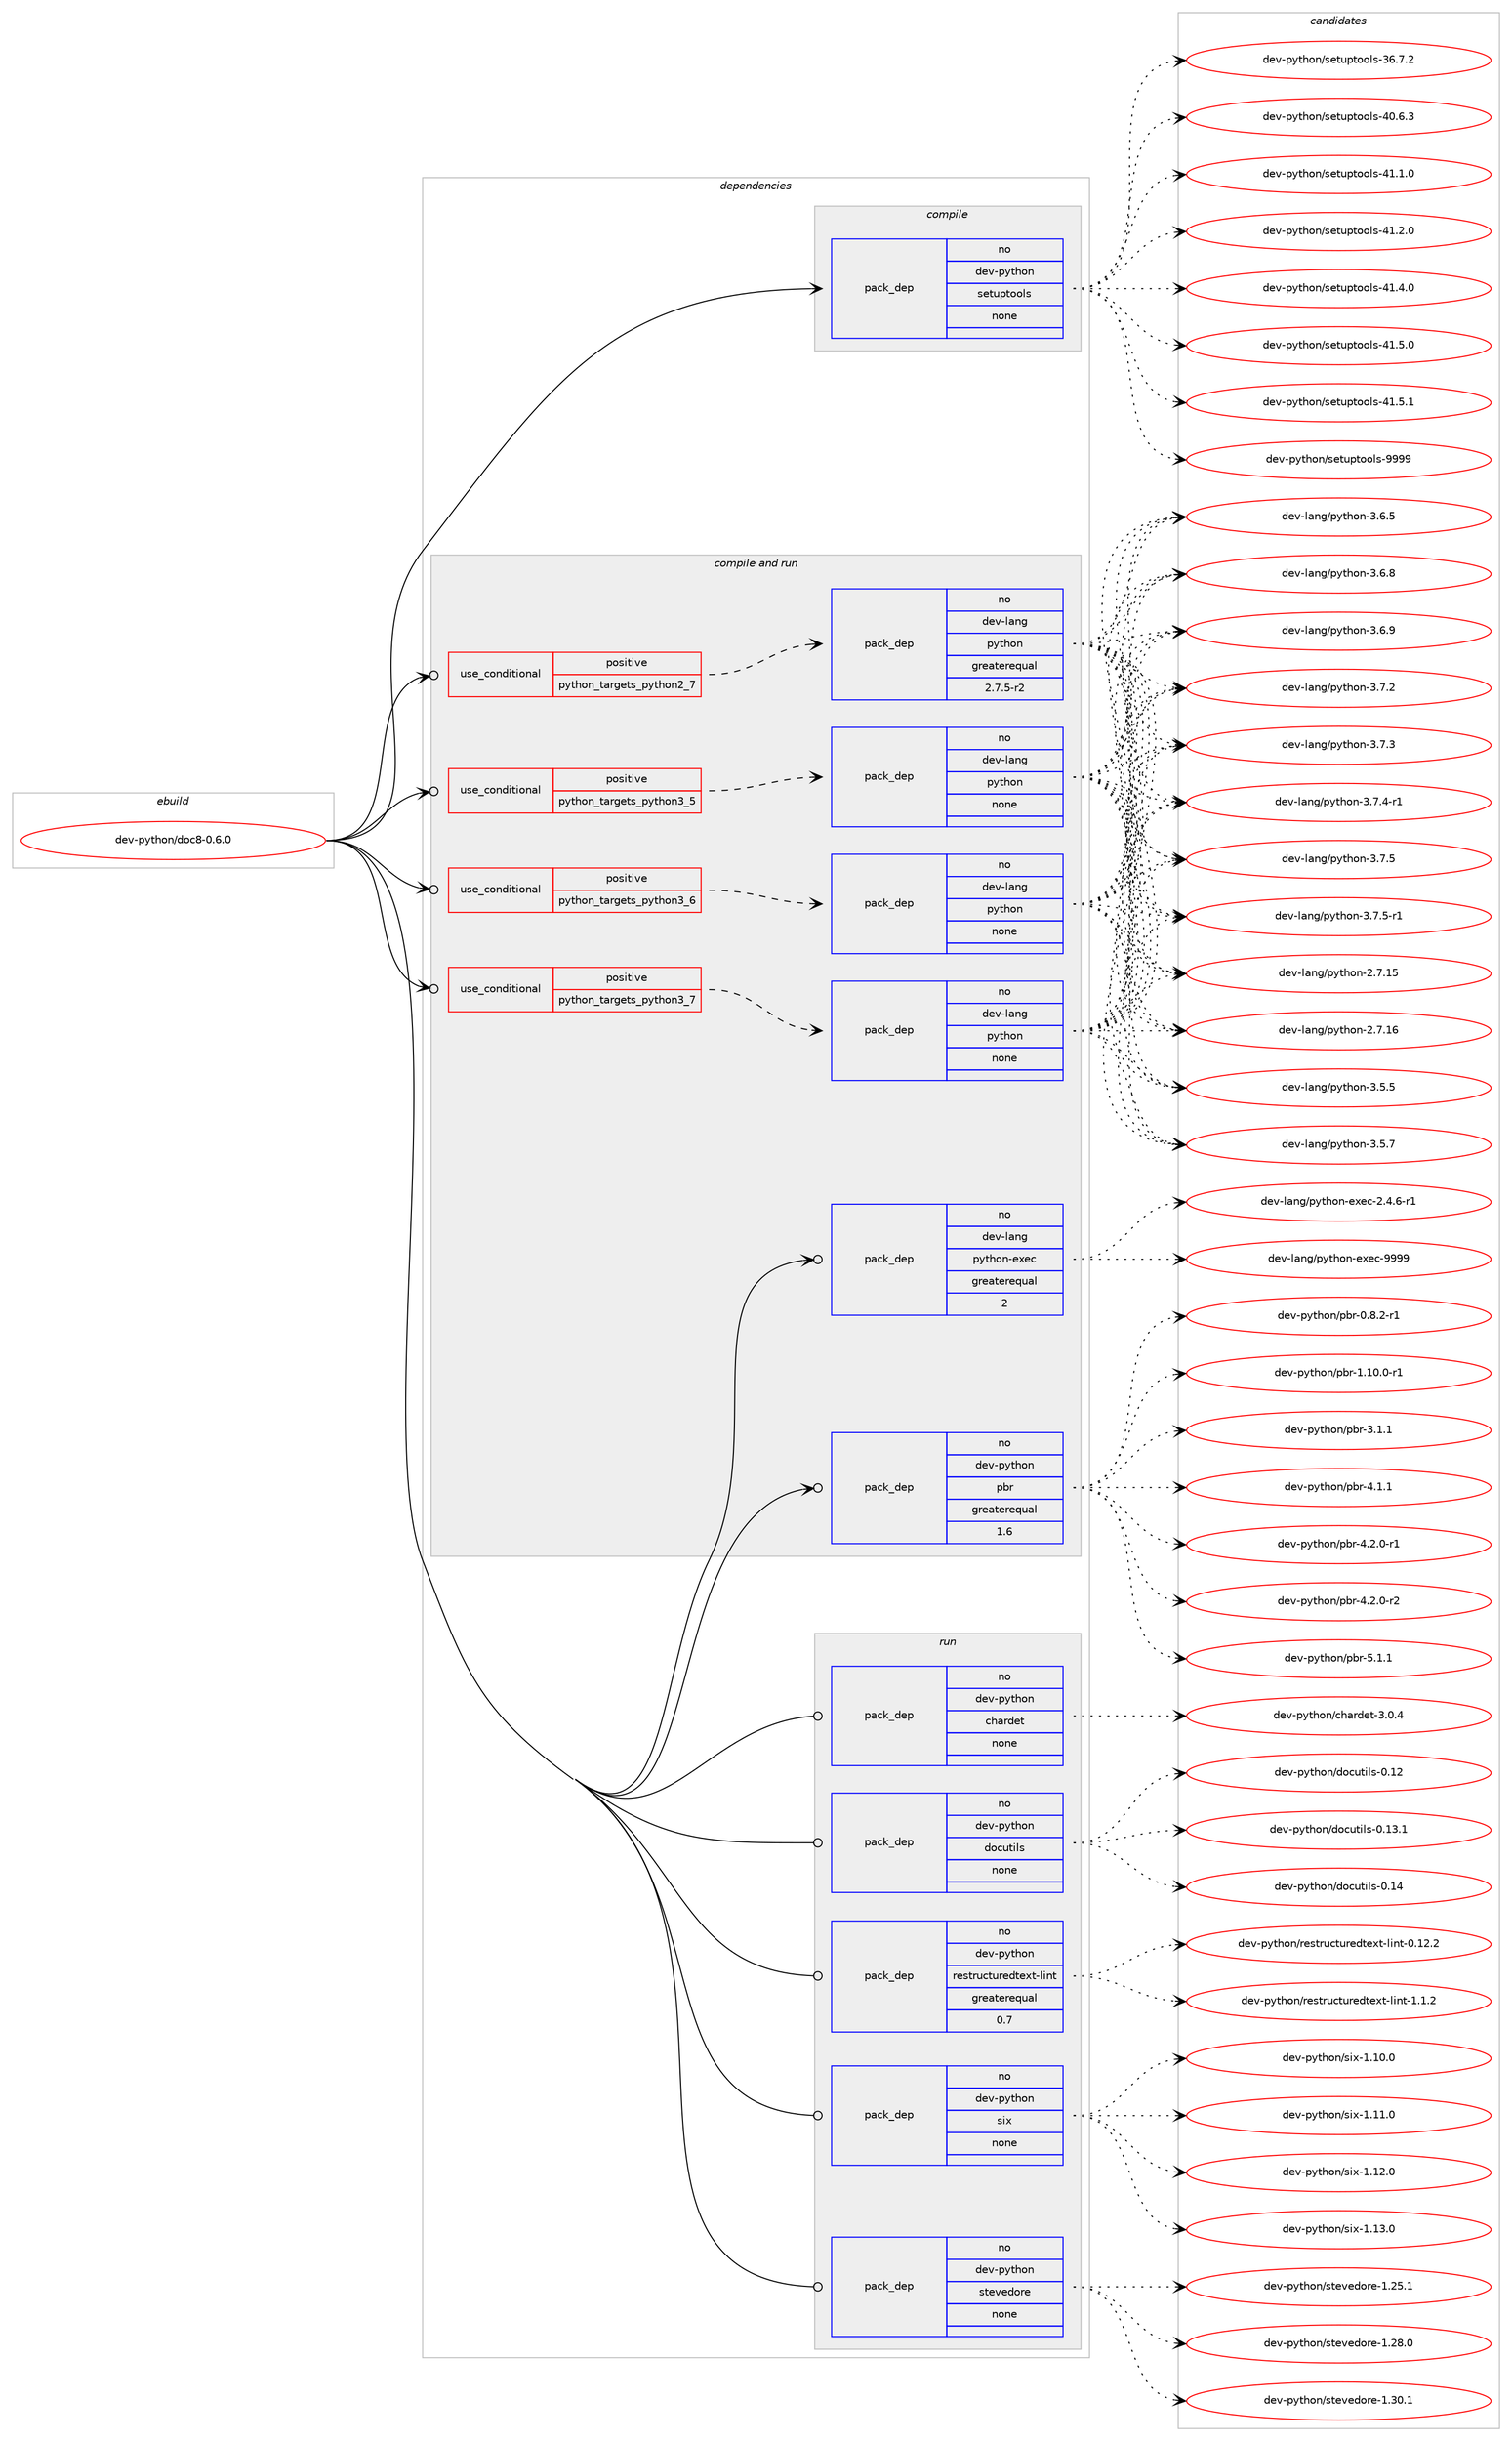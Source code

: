 digraph prolog {

# *************
# Graph options
# *************

newrank=true;
concentrate=true;
compound=true;
graph [rankdir=LR,fontname=Helvetica,fontsize=10,ranksep=1.5];#, ranksep=2.5, nodesep=0.2];
edge  [arrowhead=vee];
node  [fontname=Helvetica,fontsize=10];

# **********
# The ebuild
# **********

subgraph cluster_leftcol {
color=gray;
rank=same;
label=<<i>ebuild</i>>;
id [label="dev-python/doc8-0.6.0", color=red, width=4, href="../dev-python/doc8-0.6.0.svg"];
}

# ****************
# The dependencies
# ****************

subgraph cluster_midcol {
color=gray;
label=<<i>dependencies</i>>;
subgraph cluster_compile {
fillcolor="#eeeeee";
style=filled;
label=<<i>compile</i>>;
subgraph pack451897 {
dependency602366 [label=<<TABLE BORDER="0" CELLBORDER="1" CELLSPACING="0" CELLPADDING="4" WIDTH="220"><TR><TD ROWSPAN="6" CELLPADDING="30">pack_dep</TD></TR><TR><TD WIDTH="110">no</TD></TR><TR><TD>dev-python</TD></TR><TR><TD>setuptools</TD></TR><TR><TD>none</TD></TR><TR><TD></TD></TR></TABLE>>, shape=none, color=blue];
}
id:e -> dependency602366:w [weight=20,style="solid",arrowhead="vee"];
}
subgraph cluster_compileandrun {
fillcolor="#eeeeee";
style=filled;
label=<<i>compile and run</i>>;
subgraph cond138675 {
dependency602367 [label=<<TABLE BORDER="0" CELLBORDER="1" CELLSPACING="0" CELLPADDING="4"><TR><TD ROWSPAN="3" CELLPADDING="10">use_conditional</TD></TR><TR><TD>positive</TD></TR><TR><TD>python_targets_python2_7</TD></TR></TABLE>>, shape=none, color=red];
subgraph pack451898 {
dependency602368 [label=<<TABLE BORDER="0" CELLBORDER="1" CELLSPACING="0" CELLPADDING="4" WIDTH="220"><TR><TD ROWSPAN="6" CELLPADDING="30">pack_dep</TD></TR><TR><TD WIDTH="110">no</TD></TR><TR><TD>dev-lang</TD></TR><TR><TD>python</TD></TR><TR><TD>greaterequal</TD></TR><TR><TD>2.7.5-r2</TD></TR></TABLE>>, shape=none, color=blue];
}
dependency602367:e -> dependency602368:w [weight=20,style="dashed",arrowhead="vee"];
}
id:e -> dependency602367:w [weight=20,style="solid",arrowhead="odotvee"];
subgraph cond138676 {
dependency602369 [label=<<TABLE BORDER="0" CELLBORDER="1" CELLSPACING="0" CELLPADDING="4"><TR><TD ROWSPAN="3" CELLPADDING="10">use_conditional</TD></TR><TR><TD>positive</TD></TR><TR><TD>python_targets_python3_5</TD></TR></TABLE>>, shape=none, color=red];
subgraph pack451899 {
dependency602370 [label=<<TABLE BORDER="0" CELLBORDER="1" CELLSPACING="0" CELLPADDING="4" WIDTH="220"><TR><TD ROWSPAN="6" CELLPADDING="30">pack_dep</TD></TR><TR><TD WIDTH="110">no</TD></TR><TR><TD>dev-lang</TD></TR><TR><TD>python</TD></TR><TR><TD>none</TD></TR><TR><TD></TD></TR></TABLE>>, shape=none, color=blue];
}
dependency602369:e -> dependency602370:w [weight=20,style="dashed",arrowhead="vee"];
}
id:e -> dependency602369:w [weight=20,style="solid",arrowhead="odotvee"];
subgraph cond138677 {
dependency602371 [label=<<TABLE BORDER="0" CELLBORDER="1" CELLSPACING="0" CELLPADDING="4"><TR><TD ROWSPAN="3" CELLPADDING="10">use_conditional</TD></TR><TR><TD>positive</TD></TR><TR><TD>python_targets_python3_6</TD></TR></TABLE>>, shape=none, color=red];
subgraph pack451900 {
dependency602372 [label=<<TABLE BORDER="0" CELLBORDER="1" CELLSPACING="0" CELLPADDING="4" WIDTH="220"><TR><TD ROWSPAN="6" CELLPADDING="30">pack_dep</TD></TR><TR><TD WIDTH="110">no</TD></TR><TR><TD>dev-lang</TD></TR><TR><TD>python</TD></TR><TR><TD>none</TD></TR><TR><TD></TD></TR></TABLE>>, shape=none, color=blue];
}
dependency602371:e -> dependency602372:w [weight=20,style="dashed",arrowhead="vee"];
}
id:e -> dependency602371:w [weight=20,style="solid",arrowhead="odotvee"];
subgraph cond138678 {
dependency602373 [label=<<TABLE BORDER="0" CELLBORDER="1" CELLSPACING="0" CELLPADDING="4"><TR><TD ROWSPAN="3" CELLPADDING="10">use_conditional</TD></TR><TR><TD>positive</TD></TR><TR><TD>python_targets_python3_7</TD></TR></TABLE>>, shape=none, color=red];
subgraph pack451901 {
dependency602374 [label=<<TABLE BORDER="0" CELLBORDER="1" CELLSPACING="0" CELLPADDING="4" WIDTH="220"><TR><TD ROWSPAN="6" CELLPADDING="30">pack_dep</TD></TR><TR><TD WIDTH="110">no</TD></TR><TR><TD>dev-lang</TD></TR><TR><TD>python</TD></TR><TR><TD>none</TD></TR><TR><TD></TD></TR></TABLE>>, shape=none, color=blue];
}
dependency602373:e -> dependency602374:w [weight=20,style="dashed",arrowhead="vee"];
}
id:e -> dependency602373:w [weight=20,style="solid",arrowhead="odotvee"];
subgraph pack451902 {
dependency602375 [label=<<TABLE BORDER="0" CELLBORDER="1" CELLSPACING="0" CELLPADDING="4" WIDTH="220"><TR><TD ROWSPAN="6" CELLPADDING="30">pack_dep</TD></TR><TR><TD WIDTH="110">no</TD></TR><TR><TD>dev-lang</TD></TR><TR><TD>python-exec</TD></TR><TR><TD>greaterequal</TD></TR><TR><TD>2</TD></TR></TABLE>>, shape=none, color=blue];
}
id:e -> dependency602375:w [weight=20,style="solid",arrowhead="odotvee"];
subgraph pack451903 {
dependency602376 [label=<<TABLE BORDER="0" CELLBORDER="1" CELLSPACING="0" CELLPADDING="4" WIDTH="220"><TR><TD ROWSPAN="6" CELLPADDING="30">pack_dep</TD></TR><TR><TD WIDTH="110">no</TD></TR><TR><TD>dev-python</TD></TR><TR><TD>pbr</TD></TR><TR><TD>greaterequal</TD></TR><TR><TD>1.6</TD></TR></TABLE>>, shape=none, color=blue];
}
id:e -> dependency602376:w [weight=20,style="solid",arrowhead="odotvee"];
}
subgraph cluster_run {
fillcolor="#eeeeee";
style=filled;
label=<<i>run</i>>;
subgraph pack451904 {
dependency602377 [label=<<TABLE BORDER="0" CELLBORDER="1" CELLSPACING="0" CELLPADDING="4" WIDTH="220"><TR><TD ROWSPAN="6" CELLPADDING="30">pack_dep</TD></TR><TR><TD WIDTH="110">no</TD></TR><TR><TD>dev-python</TD></TR><TR><TD>chardet</TD></TR><TR><TD>none</TD></TR><TR><TD></TD></TR></TABLE>>, shape=none, color=blue];
}
id:e -> dependency602377:w [weight=20,style="solid",arrowhead="odot"];
subgraph pack451905 {
dependency602378 [label=<<TABLE BORDER="0" CELLBORDER="1" CELLSPACING="0" CELLPADDING="4" WIDTH="220"><TR><TD ROWSPAN="6" CELLPADDING="30">pack_dep</TD></TR><TR><TD WIDTH="110">no</TD></TR><TR><TD>dev-python</TD></TR><TR><TD>docutils</TD></TR><TR><TD>none</TD></TR><TR><TD></TD></TR></TABLE>>, shape=none, color=blue];
}
id:e -> dependency602378:w [weight=20,style="solid",arrowhead="odot"];
subgraph pack451906 {
dependency602379 [label=<<TABLE BORDER="0" CELLBORDER="1" CELLSPACING="0" CELLPADDING="4" WIDTH="220"><TR><TD ROWSPAN="6" CELLPADDING="30">pack_dep</TD></TR><TR><TD WIDTH="110">no</TD></TR><TR><TD>dev-python</TD></TR><TR><TD>restructuredtext-lint</TD></TR><TR><TD>greaterequal</TD></TR><TR><TD>0.7</TD></TR></TABLE>>, shape=none, color=blue];
}
id:e -> dependency602379:w [weight=20,style="solid",arrowhead="odot"];
subgraph pack451907 {
dependency602380 [label=<<TABLE BORDER="0" CELLBORDER="1" CELLSPACING="0" CELLPADDING="4" WIDTH="220"><TR><TD ROWSPAN="6" CELLPADDING="30">pack_dep</TD></TR><TR><TD WIDTH="110">no</TD></TR><TR><TD>dev-python</TD></TR><TR><TD>six</TD></TR><TR><TD>none</TD></TR><TR><TD></TD></TR></TABLE>>, shape=none, color=blue];
}
id:e -> dependency602380:w [weight=20,style="solid",arrowhead="odot"];
subgraph pack451908 {
dependency602381 [label=<<TABLE BORDER="0" CELLBORDER="1" CELLSPACING="0" CELLPADDING="4" WIDTH="220"><TR><TD ROWSPAN="6" CELLPADDING="30">pack_dep</TD></TR><TR><TD WIDTH="110">no</TD></TR><TR><TD>dev-python</TD></TR><TR><TD>stevedore</TD></TR><TR><TD>none</TD></TR><TR><TD></TD></TR></TABLE>>, shape=none, color=blue];
}
id:e -> dependency602381:w [weight=20,style="solid",arrowhead="odot"];
}
}

# **************
# The candidates
# **************

subgraph cluster_choices {
rank=same;
color=gray;
label=<<i>candidates</i>>;

subgraph choice451897 {
color=black;
nodesep=1;
choice100101118451121211161041111104711510111611711211611111110811545515446554650 [label="dev-python/setuptools-36.7.2", color=red, width=4,href="../dev-python/setuptools-36.7.2.svg"];
choice100101118451121211161041111104711510111611711211611111110811545524846544651 [label="dev-python/setuptools-40.6.3", color=red, width=4,href="../dev-python/setuptools-40.6.3.svg"];
choice100101118451121211161041111104711510111611711211611111110811545524946494648 [label="dev-python/setuptools-41.1.0", color=red, width=4,href="../dev-python/setuptools-41.1.0.svg"];
choice100101118451121211161041111104711510111611711211611111110811545524946504648 [label="dev-python/setuptools-41.2.0", color=red, width=4,href="../dev-python/setuptools-41.2.0.svg"];
choice100101118451121211161041111104711510111611711211611111110811545524946524648 [label="dev-python/setuptools-41.4.0", color=red, width=4,href="../dev-python/setuptools-41.4.0.svg"];
choice100101118451121211161041111104711510111611711211611111110811545524946534648 [label="dev-python/setuptools-41.5.0", color=red, width=4,href="../dev-python/setuptools-41.5.0.svg"];
choice100101118451121211161041111104711510111611711211611111110811545524946534649 [label="dev-python/setuptools-41.5.1", color=red, width=4,href="../dev-python/setuptools-41.5.1.svg"];
choice10010111845112121116104111110471151011161171121161111111081154557575757 [label="dev-python/setuptools-9999", color=red, width=4,href="../dev-python/setuptools-9999.svg"];
dependency602366:e -> choice100101118451121211161041111104711510111611711211611111110811545515446554650:w [style=dotted,weight="100"];
dependency602366:e -> choice100101118451121211161041111104711510111611711211611111110811545524846544651:w [style=dotted,weight="100"];
dependency602366:e -> choice100101118451121211161041111104711510111611711211611111110811545524946494648:w [style=dotted,weight="100"];
dependency602366:e -> choice100101118451121211161041111104711510111611711211611111110811545524946504648:w [style=dotted,weight="100"];
dependency602366:e -> choice100101118451121211161041111104711510111611711211611111110811545524946524648:w [style=dotted,weight="100"];
dependency602366:e -> choice100101118451121211161041111104711510111611711211611111110811545524946534648:w [style=dotted,weight="100"];
dependency602366:e -> choice100101118451121211161041111104711510111611711211611111110811545524946534649:w [style=dotted,weight="100"];
dependency602366:e -> choice10010111845112121116104111110471151011161171121161111111081154557575757:w [style=dotted,weight="100"];
}
subgraph choice451898 {
color=black;
nodesep=1;
choice10010111845108971101034711212111610411111045504655464953 [label="dev-lang/python-2.7.15", color=red, width=4,href="../dev-lang/python-2.7.15.svg"];
choice10010111845108971101034711212111610411111045504655464954 [label="dev-lang/python-2.7.16", color=red, width=4,href="../dev-lang/python-2.7.16.svg"];
choice100101118451089711010347112121116104111110455146534653 [label="dev-lang/python-3.5.5", color=red, width=4,href="../dev-lang/python-3.5.5.svg"];
choice100101118451089711010347112121116104111110455146534655 [label="dev-lang/python-3.5.7", color=red, width=4,href="../dev-lang/python-3.5.7.svg"];
choice100101118451089711010347112121116104111110455146544653 [label="dev-lang/python-3.6.5", color=red, width=4,href="../dev-lang/python-3.6.5.svg"];
choice100101118451089711010347112121116104111110455146544656 [label="dev-lang/python-3.6.8", color=red, width=4,href="../dev-lang/python-3.6.8.svg"];
choice100101118451089711010347112121116104111110455146544657 [label="dev-lang/python-3.6.9", color=red, width=4,href="../dev-lang/python-3.6.9.svg"];
choice100101118451089711010347112121116104111110455146554650 [label="dev-lang/python-3.7.2", color=red, width=4,href="../dev-lang/python-3.7.2.svg"];
choice100101118451089711010347112121116104111110455146554651 [label="dev-lang/python-3.7.3", color=red, width=4,href="../dev-lang/python-3.7.3.svg"];
choice1001011184510897110103471121211161041111104551465546524511449 [label="dev-lang/python-3.7.4-r1", color=red, width=4,href="../dev-lang/python-3.7.4-r1.svg"];
choice100101118451089711010347112121116104111110455146554653 [label="dev-lang/python-3.7.5", color=red, width=4,href="../dev-lang/python-3.7.5.svg"];
choice1001011184510897110103471121211161041111104551465546534511449 [label="dev-lang/python-3.7.5-r1", color=red, width=4,href="../dev-lang/python-3.7.5-r1.svg"];
dependency602368:e -> choice10010111845108971101034711212111610411111045504655464953:w [style=dotted,weight="100"];
dependency602368:e -> choice10010111845108971101034711212111610411111045504655464954:w [style=dotted,weight="100"];
dependency602368:e -> choice100101118451089711010347112121116104111110455146534653:w [style=dotted,weight="100"];
dependency602368:e -> choice100101118451089711010347112121116104111110455146534655:w [style=dotted,weight="100"];
dependency602368:e -> choice100101118451089711010347112121116104111110455146544653:w [style=dotted,weight="100"];
dependency602368:e -> choice100101118451089711010347112121116104111110455146544656:w [style=dotted,weight="100"];
dependency602368:e -> choice100101118451089711010347112121116104111110455146544657:w [style=dotted,weight="100"];
dependency602368:e -> choice100101118451089711010347112121116104111110455146554650:w [style=dotted,weight="100"];
dependency602368:e -> choice100101118451089711010347112121116104111110455146554651:w [style=dotted,weight="100"];
dependency602368:e -> choice1001011184510897110103471121211161041111104551465546524511449:w [style=dotted,weight="100"];
dependency602368:e -> choice100101118451089711010347112121116104111110455146554653:w [style=dotted,weight="100"];
dependency602368:e -> choice1001011184510897110103471121211161041111104551465546534511449:w [style=dotted,weight="100"];
}
subgraph choice451899 {
color=black;
nodesep=1;
choice10010111845108971101034711212111610411111045504655464953 [label="dev-lang/python-2.7.15", color=red, width=4,href="../dev-lang/python-2.7.15.svg"];
choice10010111845108971101034711212111610411111045504655464954 [label="dev-lang/python-2.7.16", color=red, width=4,href="../dev-lang/python-2.7.16.svg"];
choice100101118451089711010347112121116104111110455146534653 [label="dev-lang/python-3.5.5", color=red, width=4,href="../dev-lang/python-3.5.5.svg"];
choice100101118451089711010347112121116104111110455146534655 [label="dev-lang/python-3.5.7", color=red, width=4,href="../dev-lang/python-3.5.7.svg"];
choice100101118451089711010347112121116104111110455146544653 [label="dev-lang/python-3.6.5", color=red, width=4,href="../dev-lang/python-3.6.5.svg"];
choice100101118451089711010347112121116104111110455146544656 [label="dev-lang/python-3.6.8", color=red, width=4,href="../dev-lang/python-3.6.8.svg"];
choice100101118451089711010347112121116104111110455146544657 [label="dev-lang/python-3.6.9", color=red, width=4,href="../dev-lang/python-3.6.9.svg"];
choice100101118451089711010347112121116104111110455146554650 [label="dev-lang/python-3.7.2", color=red, width=4,href="../dev-lang/python-3.7.2.svg"];
choice100101118451089711010347112121116104111110455146554651 [label="dev-lang/python-3.7.3", color=red, width=4,href="../dev-lang/python-3.7.3.svg"];
choice1001011184510897110103471121211161041111104551465546524511449 [label="dev-lang/python-3.7.4-r1", color=red, width=4,href="../dev-lang/python-3.7.4-r1.svg"];
choice100101118451089711010347112121116104111110455146554653 [label="dev-lang/python-3.7.5", color=red, width=4,href="../dev-lang/python-3.7.5.svg"];
choice1001011184510897110103471121211161041111104551465546534511449 [label="dev-lang/python-3.7.5-r1", color=red, width=4,href="../dev-lang/python-3.7.5-r1.svg"];
dependency602370:e -> choice10010111845108971101034711212111610411111045504655464953:w [style=dotted,weight="100"];
dependency602370:e -> choice10010111845108971101034711212111610411111045504655464954:w [style=dotted,weight="100"];
dependency602370:e -> choice100101118451089711010347112121116104111110455146534653:w [style=dotted,weight="100"];
dependency602370:e -> choice100101118451089711010347112121116104111110455146534655:w [style=dotted,weight="100"];
dependency602370:e -> choice100101118451089711010347112121116104111110455146544653:w [style=dotted,weight="100"];
dependency602370:e -> choice100101118451089711010347112121116104111110455146544656:w [style=dotted,weight="100"];
dependency602370:e -> choice100101118451089711010347112121116104111110455146544657:w [style=dotted,weight="100"];
dependency602370:e -> choice100101118451089711010347112121116104111110455146554650:w [style=dotted,weight="100"];
dependency602370:e -> choice100101118451089711010347112121116104111110455146554651:w [style=dotted,weight="100"];
dependency602370:e -> choice1001011184510897110103471121211161041111104551465546524511449:w [style=dotted,weight="100"];
dependency602370:e -> choice100101118451089711010347112121116104111110455146554653:w [style=dotted,weight="100"];
dependency602370:e -> choice1001011184510897110103471121211161041111104551465546534511449:w [style=dotted,weight="100"];
}
subgraph choice451900 {
color=black;
nodesep=1;
choice10010111845108971101034711212111610411111045504655464953 [label="dev-lang/python-2.7.15", color=red, width=4,href="../dev-lang/python-2.7.15.svg"];
choice10010111845108971101034711212111610411111045504655464954 [label="dev-lang/python-2.7.16", color=red, width=4,href="../dev-lang/python-2.7.16.svg"];
choice100101118451089711010347112121116104111110455146534653 [label="dev-lang/python-3.5.5", color=red, width=4,href="../dev-lang/python-3.5.5.svg"];
choice100101118451089711010347112121116104111110455146534655 [label="dev-lang/python-3.5.7", color=red, width=4,href="../dev-lang/python-3.5.7.svg"];
choice100101118451089711010347112121116104111110455146544653 [label="dev-lang/python-3.6.5", color=red, width=4,href="../dev-lang/python-3.6.5.svg"];
choice100101118451089711010347112121116104111110455146544656 [label="dev-lang/python-3.6.8", color=red, width=4,href="../dev-lang/python-3.6.8.svg"];
choice100101118451089711010347112121116104111110455146544657 [label="dev-lang/python-3.6.9", color=red, width=4,href="../dev-lang/python-3.6.9.svg"];
choice100101118451089711010347112121116104111110455146554650 [label="dev-lang/python-3.7.2", color=red, width=4,href="../dev-lang/python-3.7.2.svg"];
choice100101118451089711010347112121116104111110455146554651 [label="dev-lang/python-3.7.3", color=red, width=4,href="../dev-lang/python-3.7.3.svg"];
choice1001011184510897110103471121211161041111104551465546524511449 [label="dev-lang/python-3.7.4-r1", color=red, width=4,href="../dev-lang/python-3.7.4-r1.svg"];
choice100101118451089711010347112121116104111110455146554653 [label="dev-lang/python-3.7.5", color=red, width=4,href="../dev-lang/python-3.7.5.svg"];
choice1001011184510897110103471121211161041111104551465546534511449 [label="dev-lang/python-3.7.5-r1", color=red, width=4,href="../dev-lang/python-3.7.5-r1.svg"];
dependency602372:e -> choice10010111845108971101034711212111610411111045504655464953:w [style=dotted,weight="100"];
dependency602372:e -> choice10010111845108971101034711212111610411111045504655464954:w [style=dotted,weight="100"];
dependency602372:e -> choice100101118451089711010347112121116104111110455146534653:w [style=dotted,weight="100"];
dependency602372:e -> choice100101118451089711010347112121116104111110455146534655:w [style=dotted,weight="100"];
dependency602372:e -> choice100101118451089711010347112121116104111110455146544653:w [style=dotted,weight="100"];
dependency602372:e -> choice100101118451089711010347112121116104111110455146544656:w [style=dotted,weight="100"];
dependency602372:e -> choice100101118451089711010347112121116104111110455146544657:w [style=dotted,weight="100"];
dependency602372:e -> choice100101118451089711010347112121116104111110455146554650:w [style=dotted,weight="100"];
dependency602372:e -> choice100101118451089711010347112121116104111110455146554651:w [style=dotted,weight="100"];
dependency602372:e -> choice1001011184510897110103471121211161041111104551465546524511449:w [style=dotted,weight="100"];
dependency602372:e -> choice100101118451089711010347112121116104111110455146554653:w [style=dotted,weight="100"];
dependency602372:e -> choice1001011184510897110103471121211161041111104551465546534511449:w [style=dotted,weight="100"];
}
subgraph choice451901 {
color=black;
nodesep=1;
choice10010111845108971101034711212111610411111045504655464953 [label="dev-lang/python-2.7.15", color=red, width=4,href="../dev-lang/python-2.7.15.svg"];
choice10010111845108971101034711212111610411111045504655464954 [label="dev-lang/python-2.7.16", color=red, width=4,href="../dev-lang/python-2.7.16.svg"];
choice100101118451089711010347112121116104111110455146534653 [label="dev-lang/python-3.5.5", color=red, width=4,href="../dev-lang/python-3.5.5.svg"];
choice100101118451089711010347112121116104111110455146534655 [label="dev-lang/python-3.5.7", color=red, width=4,href="../dev-lang/python-3.5.7.svg"];
choice100101118451089711010347112121116104111110455146544653 [label="dev-lang/python-3.6.5", color=red, width=4,href="../dev-lang/python-3.6.5.svg"];
choice100101118451089711010347112121116104111110455146544656 [label="dev-lang/python-3.6.8", color=red, width=4,href="../dev-lang/python-3.6.8.svg"];
choice100101118451089711010347112121116104111110455146544657 [label="dev-lang/python-3.6.9", color=red, width=4,href="../dev-lang/python-3.6.9.svg"];
choice100101118451089711010347112121116104111110455146554650 [label="dev-lang/python-3.7.2", color=red, width=4,href="../dev-lang/python-3.7.2.svg"];
choice100101118451089711010347112121116104111110455146554651 [label="dev-lang/python-3.7.3", color=red, width=4,href="../dev-lang/python-3.7.3.svg"];
choice1001011184510897110103471121211161041111104551465546524511449 [label="dev-lang/python-3.7.4-r1", color=red, width=4,href="../dev-lang/python-3.7.4-r1.svg"];
choice100101118451089711010347112121116104111110455146554653 [label="dev-lang/python-3.7.5", color=red, width=4,href="../dev-lang/python-3.7.5.svg"];
choice1001011184510897110103471121211161041111104551465546534511449 [label="dev-lang/python-3.7.5-r1", color=red, width=4,href="../dev-lang/python-3.7.5-r1.svg"];
dependency602374:e -> choice10010111845108971101034711212111610411111045504655464953:w [style=dotted,weight="100"];
dependency602374:e -> choice10010111845108971101034711212111610411111045504655464954:w [style=dotted,weight="100"];
dependency602374:e -> choice100101118451089711010347112121116104111110455146534653:w [style=dotted,weight="100"];
dependency602374:e -> choice100101118451089711010347112121116104111110455146534655:w [style=dotted,weight="100"];
dependency602374:e -> choice100101118451089711010347112121116104111110455146544653:w [style=dotted,weight="100"];
dependency602374:e -> choice100101118451089711010347112121116104111110455146544656:w [style=dotted,weight="100"];
dependency602374:e -> choice100101118451089711010347112121116104111110455146544657:w [style=dotted,weight="100"];
dependency602374:e -> choice100101118451089711010347112121116104111110455146554650:w [style=dotted,weight="100"];
dependency602374:e -> choice100101118451089711010347112121116104111110455146554651:w [style=dotted,weight="100"];
dependency602374:e -> choice1001011184510897110103471121211161041111104551465546524511449:w [style=dotted,weight="100"];
dependency602374:e -> choice100101118451089711010347112121116104111110455146554653:w [style=dotted,weight="100"];
dependency602374:e -> choice1001011184510897110103471121211161041111104551465546534511449:w [style=dotted,weight="100"];
}
subgraph choice451902 {
color=black;
nodesep=1;
choice10010111845108971101034711212111610411111045101120101994550465246544511449 [label="dev-lang/python-exec-2.4.6-r1", color=red, width=4,href="../dev-lang/python-exec-2.4.6-r1.svg"];
choice10010111845108971101034711212111610411111045101120101994557575757 [label="dev-lang/python-exec-9999", color=red, width=4,href="../dev-lang/python-exec-9999.svg"];
dependency602375:e -> choice10010111845108971101034711212111610411111045101120101994550465246544511449:w [style=dotted,weight="100"];
dependency602375:e -> choice10010111845108971101034711212111610411111045101120101994557575757:w [style=dotted,weight="100"];
}
subgraph choice451903 {
color=black;
nodesep=1;
choice1001011184511212111610411111047112981144548465646504511449 [label="dev-python/pbr-0.8.2-r1", color=red, width=4,href="../dev-python/pbr-0.8.2-r1.svg"];
choice100101118451121211161041111104711298114454946494846484511449 [label="dev-python/pbr-1.10.0-r1", color=red, width=4,href="../dev-python/pbr-1.10.0-r1.svg"];
choice100101118451121211161041111104711298114455146494649 [label="dev-python/pbr-3.1.1", color=red, width=4,href="../dev-python/pbr-3.1.1.svg"];
choice100101118451121211161041111104711298114455246494649 [label="dev-python/pbr-4.1.1", color=red, width=4,href="../dev-python/pbr-4.1.1.svg"];
choice1001011184511212111610411111047112981144552465046484511449 [label="dev-python/pbr-4.2.0-r1", color=red, width=4,href="../dev-python/pbr-4.2.0-r1.svg"];
choice1001011184511212111610411111047112981144552465046484511450 [label="dev-python/pbr-4.2.0-r2", color=red, width=4,href="../dev-python/pbr-4.2.0-r2.svg"];
choice100101118451121211161041111104711298114455346494649 [label="dev-python/pbr-5.1.1", color=red, width=4,href="../dev-python/pbr-5.1.1.svg"];
dependency602376:e -> choice1001011184511212111610411111047112981144548465646504511449:w [style=dotted,weight="100"];
dependency602376:e -> choice100101118451121211161041111104711298114454946494846484511449:w [style=dotted,weight="100"];
dependency602376:e -> choice100101118451121211161041111104711298114455146494649:w [style=dotted,weight="100"];
dependency602376:e -> choice100101118451121211161041111104711298114455246494649:w [style=dotted,weight="100"];
dependency602376:e -> choice1001011184511212111610411111047112981144552465046484511449:w [style=dotted,weight="100"];
dependency602376:e -> choice1001011184511212111610411111047112981144552465046484511450:w [style=dotted,weight="100"];
dependency602376:e -> choice100101118451121211161041111104711298114455346494649:w [style=dotted,weight="100"];
}
subgraph choice451904 {
color=black;
nodesep=1;
choice10010111845112121116104111110479910497114100101116455146484652 [label="dev-python/chardet-3.0.4", color=red, width=4,href="../dev-python/chardet-3.0.4.svg"];
dependency602377:e -> choice10010111845112121116104111110479910497114100101116455146484652:w [style=dotted,weight="100"];
}
subgraph choice451905 {
color=black;
nodesep=1;
choice1001011184511212111610411111047100111991171161051081154548464950 [label="dev-python/docutils-0.12", color=red, width=4,href="../dev-python/docutils-0.12.svg"];
choice10010111845112121116104111110471001119911711610510811545484649514649 [label="dev-python/docutils-0.13.1", color=red, width=4,href="../dev-python/docutils-0.13.1.svg"];
choice1001011184511212111610411111047100111991171161051081154548464952 [label="dev-python/docutils-0.14", color=red, width=4,href="../dev-python/docutils-0.14.svg"];
dependency602378:e -> choice1001011184511212111610411111047100111991171161051081154548464950:w [style=dotted,weight="100"];
dependency602378:e -> choice10010111845112121116104111110471001119911711610510811545484649514649:w [style=dotted,weight="100"];
dependency602378:e -> choice1001011184511212111610411111047100111991171161051081154548464952:w [style=dotted,weight="100"];
}
subgraph choice451906 {
color=black;
nodesep=1;
choice1001011184511212111610411111047114101115116114117991161171141011001161011201164510810511011645484649504650 [label="dev-python/restructuredtext-lint-0.12.2", color=red, width=4,href="../dev-python/restructuredtext-lint-0.12.2.svg"];
choice10010111845112121116104111110471141011151161141179911611711410110011610112011645108105110116454946494650 [label="dev-python/restructuredtext-lint-1.1.2", color=red, width=4,href="../dev-python/restructuredtext-lint-1.1.2.svg"];
dependency602379:e -> choice1001011184511212111610411111047114101115116114117991161171141011001161011201164510810511011645484649504650:w [style=dotted,weight="100"];
dependency602379:e -> choice10010111845112121116104111110471141011151161141179911611711410110011610112011645108105110116454946494650:w [style=dotted,weight="100"];
}
subgraph choice451907 {
color=black;
nodesep=1;
choice100101118451121211161041111104711510512045494649484648 [label="dev-python/six-1.10.0", color=red, width=4,href="../dev-python/six-1.10.0.svg"];
choice100101118451121211161041111104711510512045494649494648 [label="dev-python/six-1.11.0", color=red, width=4,href="../dev-python/six-1.11.0.svg"];
choice100101118451121211161041111104711510512045494649504648 [label="dev-python/six-1.12.0", color=red, width=4,href="../dev-python/six-1.12.0.svg"];
choice100101118451121211161041111104711510512045494649514648 [label="dev-python/six-1.13.0", color=red, width=4,href="../dev-python/six-1.13.0.svg"];
dependency602380:e -> choice100101118451121211161041111104711510512045494649484648:w [style=dotted,weight="100"];
dependency602380:e -> choice100101118451121211161041111104711510512045494649494648:w [style=dotted,weight="100"];
dependency602380:e -> choice100101118451121211161041111104711510512045494649504648:w [style=dotted,weight="100"];
dependency602380:e -> choice100101118451121211161041111104711510512045494649514648:w [style=dotted,weight="100"];
}
subgraph choice451908 {
color=black;
nodesep=1;
choice100101118451121211161041111104711511610111810110011111410145494650534649 [label="dev-python/stevedore-1.25.1", color=red, width=4,href="../dev-python/stevedore-1.25.1.svg"];
choice100101118451121211161041111104711511610111810110011111410145494650564648 [label="dev-python/stevedore-1.28.0", color=red, width=4,href="../dev-python/stevedore-1.28.0.svg"];
choice100101118451121211161041111104711511610111810110011111410145494651484649 [label="dev-python/stevedore-1.30.1", color=red, width=4,href="../dev-python/stevedore-1.30.1.svg"];
dependency602381:e -> choice100101118451121211161041111104711511610111810110011111410145494650534649:w [style=dotted,weight="100"];
dependency602381:e -> choice100101118451121211161041111104711511610111810110011111410145494650564648:w [style=dotted,weight="100"];
dependency602381:e -> choice100101118451121211161041111104711511610111810110011111410145494651484649:w [style=dotted,weight="100"];
}
}

}
